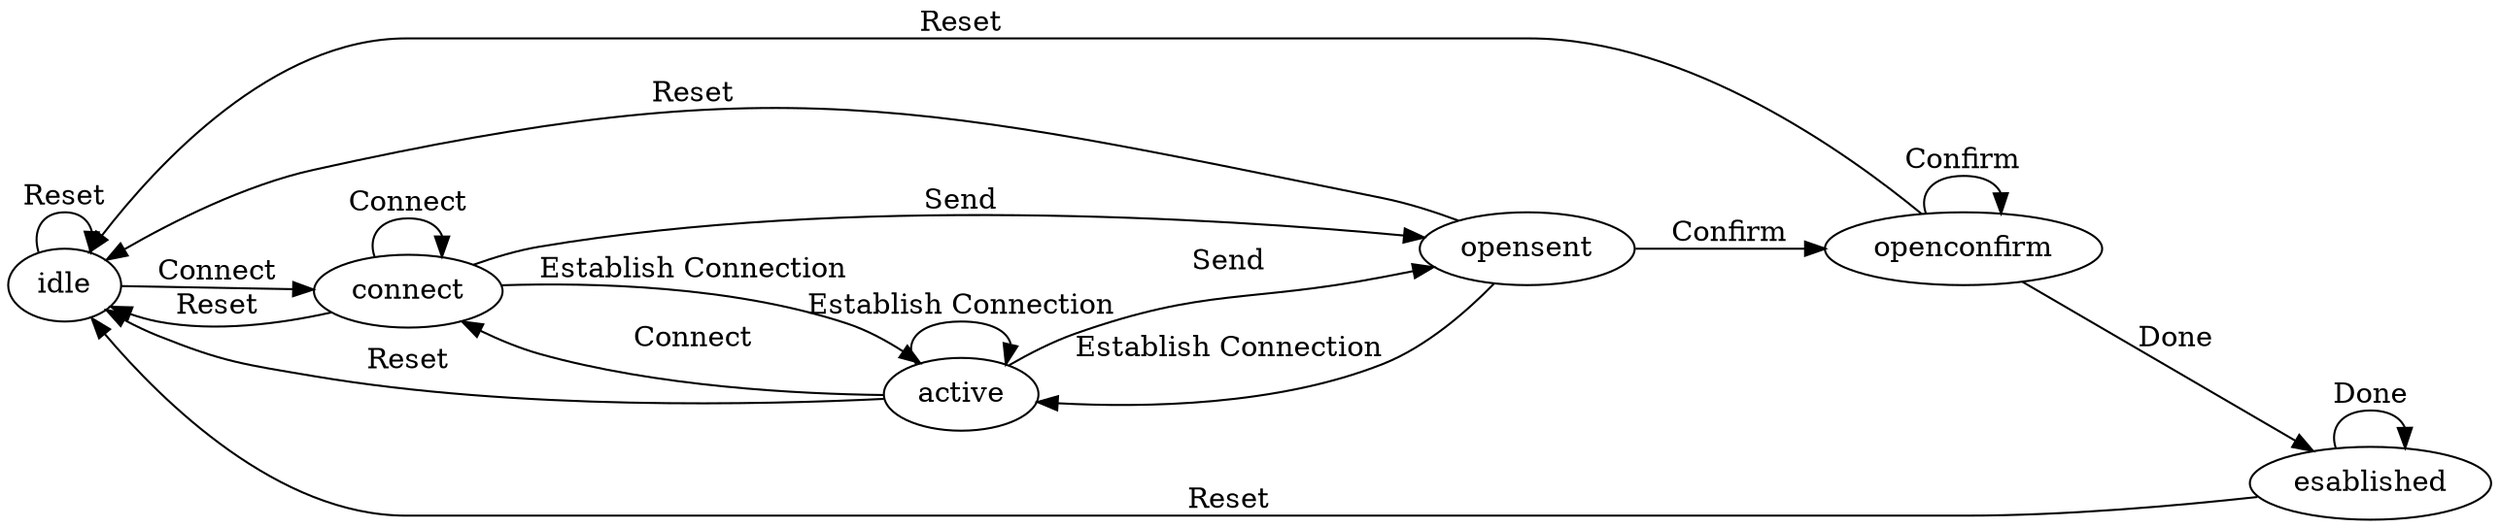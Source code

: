 digraph  {
	rankdir=LR;
	idle->idle[ label=Reset ];
	esablished->idle[ label=Reset ];
	opensent->idle[ label=Reset ];
	connect->idle[ label=Reset ];
	active->idle[ label=Reset ];
	openconfirm->idle[ label=Reset ];
	idle->connect[ label=Connect ];
	connect->connect[ label=Connect ];
	active->connect[ label=Connect ];
	connect->active[ label="Establish Connection" ];
	active->active[ label="Establish Connection" ];
	opensent->active[ label="Establish Connection" ];
	connect->opensent[ label=Send ];
	active->opensent[ label=Send ];
	opensent->openconfirm[ label=Confirm ];
	openconfirm->openconfirm[ label=Confirm ];
	esablished->esablished[ label=Done ];
	openconfirm->esablished[ label=Done ];
	active;
	connect;
	esablished;
	idle;
	openconfirm;
	opensent;

}
